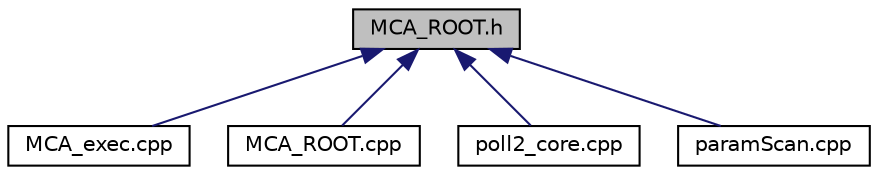 digraph "MCA_ROOT.h"
{
  edge [fontname="Helvetica",fontsize="10",labelfontname="Helvetica",labelfontsize="10"];
  node [fontname="Helvetica",fontsize="10",shape=record];
  Node1 [label="MCA_ROOT.h",height=0.2,width=0.4,color="black", fillcolor="grey75", style="filled", fontcolor="black"];
  Node1 -> Node2 [dir="back",color="midnightblue",fontsize="10",style="solid",fontname="Helvetica"];
  Node2 [label="MCA_exec.cpp",height=0.2,width=0.4,color="black", fillcolor="white", style="filled",URL="$da/d35/_m_c_a__exec_8cpp.html"];
  Node1 -> Node3 [dir="back",color="midnightblue",fontsize="10",style="solid",fontname="Helvetica"];
  Node3 [label="MCA_ROOT.cpp",height=0.2,width=0.4,color="black", fillcolor="white", style="filled",URL="$d5/dbb/_m_c_a___r_o_o_t_8cpp.html"];
  Node1 -> Node4 [dir="back",color="midnightblue",fontsize="10",style="solid",fontname="Helvetica"];
  Node4 [label="poll2_core.cpp",height=0.2,width=0.4,color="black", fillcolor="white", style="filled",URL="$d0/dd4/poll2__core_8cpp.html",tooltip="Controls the poll2 command interpreter and data acquisition system. "];
  Node1 -> Node5 [dir="back",color="midnightblue",fontsize="10",style="solid",fontname="Helvetica"];
  Node5 [label="paramScan.cpp",height=0.2,width=0.4,color="black", fillcolor="white", style="filled",URL="$db/d9f/param_scan_8cpp.html"];
}
